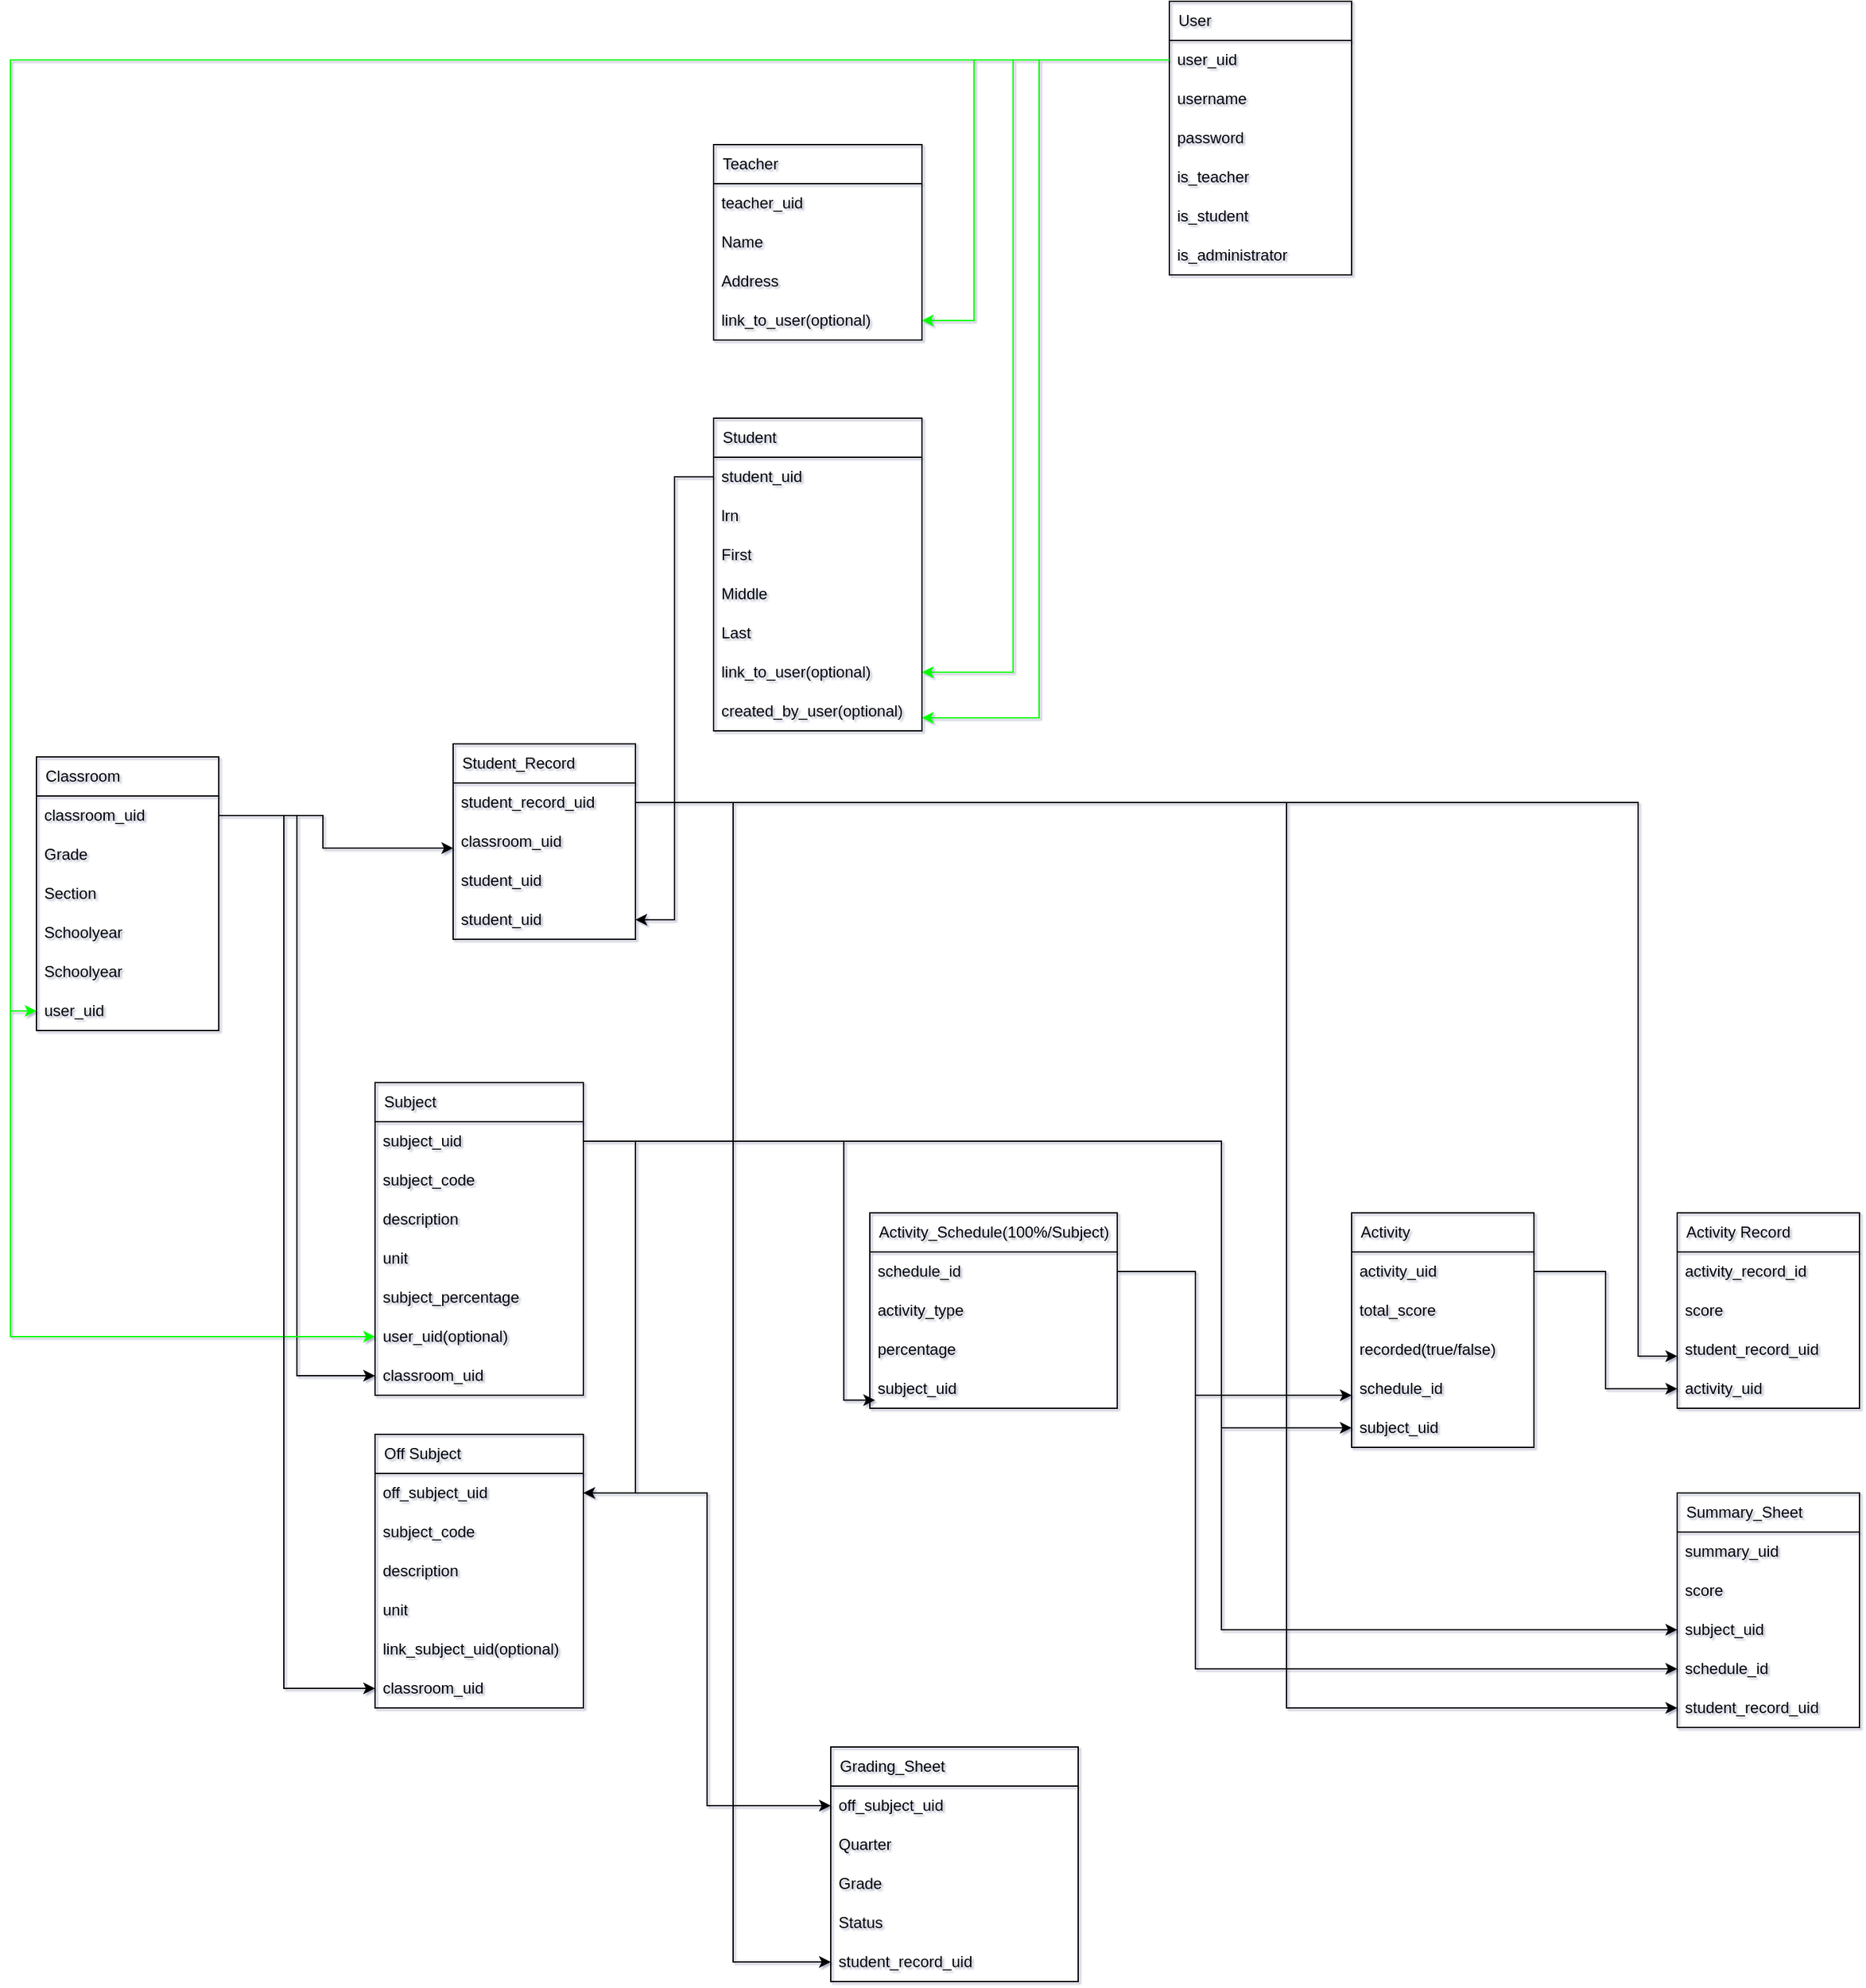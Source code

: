 <mxfile version="28.0.5">
  <diagram id="C5RBs43oDa-KdzZeNtuy" name="Page-1">
    <mxGraphModel dx="2031" dy="2274" grid="1" gridSize="10" guides="1" tooltips="1" connect="1" arrows="1" fold="1" page="1" pageScale="1" pageWidth="5500" pageHeight="1600" background="none" math="0" shadow="1">
      <root>
        <mxCell id="WIyWlLk6GJQsqaUBKTNV-0" />
        <mxCell id="WIyWlLk6GJQsqaUBKTNV-1" parent="WIyWlLk6GJQsqaUBKTNV-0" />
        <mxCell id="hC4e1bCdloapmbzBIRtd-49" value="Classroom" style="swimlane;fontStyle=0;childLayout=stackLayout;horizontal=1;startSize=30;horizontalStack=0;resizeParent=1;resizeParentMax=0;resizeLast=0;collapsible=1;marginBottom=0;whiteSpace=wrap;html=1;pointerEvents=1;strokeColor=inherit;align=left;verticalAlign=middle;spacingLeft=5;fontFamily=Helvetica;fontSize=12;fontColor=default;fillColor=none;" vertex="1" parent="WIyWlLk6GJQsqaUBKTNV-1">
          <mxGeometry x="1320" y="160" width="140" height="210" as="geometry">
            <mxRectangle x="1240" y="320" width="60" height="30" as="alternateBounds" />
          </mxGeometry>
        </mxCell>
        <mxCell id="hC4e1bCdloapmbzBIRtd-50" value="classroom_uid" style="text;strokeColor=none;fillColor=none;align=left;verticalAlign=middle;spacingLeft=4;spacingRight=4;overflow=hidden;points=[[0,0.5],[1,0.5]];portConstraint=eastwest;rotatable=0;whiteSpace=wrap;html=1;fontFamily=Helvetica;fontSize=12;fontColor=default;" vertex="1" parent="hC4e1bCdloapmbzBIRtd-49">
          <mxGeometry y="30" width="140" height="30" as="geometry" />
        </mxCell>
        <mxCell id="hC4e1bCdloapmbzBIRtd-51" value="Grade" style="text;strokeColor=none;fillColor=none;align=left;verticalAlign=middle;spacingLeft=4;spacingRight=4;overflow=hidden;points=[[0,0.5],[1,0.5]];portConstraint=eastwest;rotatable=0;whiteSpace=wrap;html=1;fontFamily=Helvetica;fontSize=12;fontColor=default;" vertex="1" parent="hC4e1bCdloapmbzBIRtd-49">
          <mxGeometry y="60" width="140" height="30" as="geometry" />
        </mxCell>
        <mxCell id="hC4e1bCdloapmbzBIRtd-53" value="Section" style="text;strokeColor=none;fillColor=none;align=left;verticalAlign=middle;spacingLeft=4;spacingRight=4;overflow=hidden;points=[[0,0.5],[1,0.5]];portConstraint=eastwest;rotatable=0;whiteSpace=wrap;html=1;fontFamily=Helvetica;fontSize=12;fontColor=default;" vertex="1" parent="hC4e1bCdloapmbzBIRtd-49">
          <mxGeometry y="90" width="140" height="30" as="geometry" />
        </mxCell>
        <mxCell id="hC4e1bCdloapmbzBIRtd-52" value="Schoolyear" style="text;strokeColor=none;fillColor=none;align=left;verticalAlign=middle;spacingLeft=4;spacingRight=4;overflow=hidden;points=[[0,0.5],[1,0.5]];portConstraint=eastwest;rotatable=0;whiteSpace=wrap;html=1;fontFamily=Helvetica;fontSize=12;fontColor=default;" vertex="1" parent="hC4e1bCdloapmbzBIRtd-49">
          <mxGeometry y="120" width="140" height="30" as="geometry" />
        </mxCell>
        <mxCell id="hC4e1bCdloapmbzBIRtd-54" value="Schoolyear" style="text;strokeColor=none;fillColor=none;align=left;verticalAlign=middle;spacingLeft=4;spacingRight=4;overflow=hidden;points=[[0,0.5],[1,0.5]];portConstraint=eastwest;rotatable=0;whiteSpace=wrap;html=1;fontFamily=Helvetica;fontSize=12;fontColor=default;" vertex="1" parent="hC4e1bCdloapmbzBIRtd-49">
          <mxGeometry y="150" width="140" height="30" as="geometry" />
        </mxCell>
        <mxCell id="hC4e1bCdloapmbzBIRtd-70" value="user_uid" style="text;strokeColor=none;fillColor=none;align=left;verticalAlign=middle;spacingLeft=4;spacingRight=4;overflow=hidden;points=[[0,0.5],[1,0.5]];portConstraint=eastwest;rotatable=0;whiteSpace=wrap;html=1;fontFamily=Helvetica;fontSize=12;fontColor=default;" vertex="1" parent="hC4e1bCdloapmbzBIRtd-49">
          <mxGeometry y="180" width="140" height="30" as="geometry" />
        </mxCell>
        <mxCell id="hC4e1bCdloapmbzBIRtd-55" value="Subject" style="swimlane;fontStyle=0;childLayout=stackLayout;horizontal=1;startSize=30;horizontalStack=0;resizeParent=1;resizeParentMax=0;resizeLast=0;collapsible=1;marginBottom=0;whiteSpace=wrap;html=1;pointerEvents=1;strokeColor=inherit;align=left;verticalAlign=middle;spacingLeft=5;fontFamily=Helvetica;fontSize=12;fontColor=default;fillColor=none;" vertex="1" parent="WIyWlLk6GJQsqaUBKTNV-1">
          <mxGeometry x="1580" y="410" width="160" height="240" as="geometry" />
        </mxCell>
        <mxCell id="hC4e1bCdloapmbzBIRtd-56" value="subject_uid" style="text;strokeColor=none;fillColor=none;align=left;verticalAlign=middle;spacingLeft=4;spacingRight=4;overflow=hidden;points=[[0,0.5],[1,0.5]];portConstraint=eastwest;rotatable=0;whiteSpace=wrap;html=1;fontFamily=Helvetica;fontSize=12;fontColor=default;" vertex="1" parent="hC4e1bCdloapmbzBIRtd-55">
          <mxGeometry y="30" width="160" height="30" as="geometry" />
        </mxCell>
        <mxCell id="hC4e1bCdloapmbzBIRtd-57" value="subject_code" style="text;strokeColor=none;fillColor=none;align=left;verticalAlign=middle;spacingLeft=4;spacingRight=4;overflow=hidden;points=[[0,0.5],[1,0.5]];portConstraint=eastwest;rotatable=0;whiteSpace=wrap;html=1;fontFamily=Helvetica;fontSize=12;fontColor=default;" vertex="1" parent="hC4e1bCdloapmbzBIRtd-55">
          <mxGeometry y="60" width="160" height="30" as="geometry" />
        </mxCell>
        <mxCell id="hC4e1bCdloapmbzBIRtd-58" value="description" style="text;strokeColor=none;fillColor=none;align=left;verticalAlign=middle;spacingLeft=4;spacingRight=4;overflow=hidden;points=[[0,0.5],[1,0.5]];portConstraint=eastwest;rotatable=0;whiteSpace=wrap;html=1;fontFamily=Helvetica;fontSize=12;fontColor=default;" vertex="1" parent="hC4e1bCdloapmbzBIRtd-55">
          <mxGeometry y="90" width="160" height="30" as="geometry" />
        </mxCell>
        <mxCell id="hC4e1bCdloapmbzBIRtd-59" value="unit" style="text;strokeColor=none;fillColor=none;align=left;verticalAlign=middle;spacingLeft=4;spacingRight=4;overflow=hidden;points=[[0,0.5],[1,0.5]];portConstraint=eastwest;rotatable=0;whiteSpace=wrap;html=1;fontFamily=Helvetica;fontSize=12;fontColor=default;" vertex="1" parent="hC4e1bCdloapmbzBIRtd-55">
          <mxGeometry y="120" width="160" height="30" as="geometry" />
        </mxCell>
        <mxCell id="hC4e1bCdloapmbzBIRtd-150" value="subject_percentage" style="text;strokeColor=none;fillColor=none;align=left;verticalAlign=middle;spacingLeft=4;spacingRight=4;overflow=hidden;points=[[0,0.5],[1,0.5]];portConstraint=eastwest;rotatable=0;whiteSpace=wrap;html=1;fontFamily=Helvetica;fontSize=12;fontColor=default;" vertex="1" parent="hC4e1bCdloapmbzBIRtd-55">
          <mxGeometry y="150" width="160" height="30" as="geometry" />
        </mxCell>
        <mxCell id="hC4e1bCdloapmbzBIRtd-134" value="user_uid(optional)" style="text;strokeColor=none;fillColor=none;align=left;verticalAlign=middle;spacingLeft=4;spacingRight=4;overflow=hidden;points=[[0,0.5],[1,0.5]];portConstraint=eastwest;rotatable=0;whiteSpace=wrap;html=1;fontFamily=Helvetica;fontSize=12;fontColor=default;" vertex="1" parent="hC4e1bCdloapmbzBIRtd-55">
          <mxGeometry y="180" width="160" height="30" as="geometry" />
        </mxCell>
        <mxCell id="hC4e1bCdloapmbzBIRtd-61" value="classroom_uid" style="text;strokeColor=none;fillColor=none;align=left;verticalAlign=middle;spacingLeft=4;spacingRight=4;overflow=hidden;points=[[0,0.5],[1,0.5]];portConstraint=eastwest;rotatable=0;whiteSpace=wrap;html=1;fontFamily=Helvetica;fontSize=12;fontColor=default;" vertex="1" parent="hC4e1bCdloapmbzBIRtd-55">
          <mxGeometry y="210" width="160" height="30" as="geometry" />
        </mxCell>
        <mxCell id="hC4e1bCdloapmbzBIRtd-62" style="edgeStyle=orthogonalEdgeStyle;rounded=0;orthogonalLoop=1;jettySize=auto;html=1;fontFamily=Helvetica;fontSize=12;fontColor=default;" edge="1" parent="WIyWlLk6GJQsqaUBKTNV-1" source="hC4e1bCdloapmbzBIRtd-50" target="hC4e1bCdloapmbzBIRtd-61">
          <mxGeometry relative="1" as="geometry" />
        </mxCell>
        <mxCell id="hC4e1bCdloapmbzBIRtd-63" value="User" style="swimlane;fontStyle=0;childLayout=stackLayout;horizontal=1;startSize=30;horizontalStack=0;resizeParent=1;resizeParentMax=0;resizeLast=0;collapsible=1;marginBottom=0;whiteSpace=wrap;html=1;pointerEvents=1;strokeColor=inherit;align=left;verticalAlign=middle;spacingLeft=5;fontFamily=Helvetica;fontSize=12;fontColor=default;fillColor=none;" vertex="1" parent="WIyWlLk6GJQsqaUBKTNV-1">
          <mxGeometry x="2190" y="-420" width="140" height="210" as="geometry" />
        </mxCell>
        <mxCell id="hC4e1bCdloapmbzBIRtd-64" value="user_uid" style="text;strokeColor=none;fillColor=none;align=left;verticalAlign=middle;spacingLeft=4;spacingRight=4;overflow=hidden;points=[[0,0.5],[1,0.5]];portConstraint=eastwest;rotatable=0;whiteSpace=wrap;html=1;fontFamily=Helvetica;fontSize=12;fontColor=default;" vertex="1" parent="hC4e1bCdloapmbzBIRtd-63">
          <mxGeometry y="30" width="140" height="30" as="geometry" />
        </mxCell>
        <mxCell id="hC4e1bCdloapmbzBIRtd-65" value="username" style="text;strokeColor=none;fillColor=none;align=left;verticalAlign=middle;spacingLeft=4;spacingRight=4;overflow=hidden;points=[[0,0.5],[1,0.5]];portConstraint=eastwest;rotatable=0;whiteSpace=wrap;html=1;fontFamily=Helvetica;fontSize=12;fontColor=default;" vertex="1" parent="hC4e1bCdloapmbzBIRtd-63">
          <mxGeometry y="60" width="140" height="30" as="geometry" />
        </mxCell>
        <mxCell id="hC4e1bCdloapmbzBIRtd-66" value="password" style="text;strokeColor=none;fillColor=none;align=left;verticalAlign=middle;spacingLeft=4;spacingRight=4;overflow=hidden;points=[[0,0.5],[1,0.5]];portConstraint=eastwest;rotatable=0;whiteSpace=wrap;html=1;fontFamily=Helvetica;fontSize=12;fontColor=default;" vertex="1" parent="hC4e1bCdloapmbzBIRtd-63">
          <mxGeometry y="90" width="140" height="30" as="geometry" />
        </mxCell>
        <mxCell id="hC4e1bCdloapmbzBIRtd-67" value="is_teacher" style="text;strokeColor=none;fillColor=none;align=left;verticalAlign=middle;spacingLeft=4;spacingRight=4;overflow=hidden;points=[[0,0.5],[1,0.5]];portConstraint=eastwest;rotatable=0;whiteSpace=wrap;html=1;fontFamily=Helvetica;fontSize=12;fontColor=default;" vertex="1" parent="hC4e1bCdloapmbzBIRtd-63">
          <mxGeometry y="120" width="140" height="30" as="geometry" />
        </mxCell>
        <mxCell id="hC4e1bCdloapmbzBIRtd-68" value="is_student" style="text;strokeColor=none;fillColor=none;align=left;verticalAlign=middle;spacingLeft=4;spacingRight=4;overflow=hidden;points=[[0,0.5],[1,0.5]];portConstraint=eastwest;rotatable=0;whiteSpace=wrap;html=1;fontFamily=Helvetica;fontSize=12;fontColor=default;" vertex="1" parent="hC4e1bCdloapmbzBIRtd-63">
          <mxGeometry y="150" width="140" height="30" as="geometry" />
        </mxCell>
        <mxCell id="hC4e1bCdloapmbzBIRtd-69" value="is_administrator" style="text;strokeColor=none;fillColor=none;align=left;verticalAlign=middle;spacingLeft=4;spacingRight=4;overflow=hidden;points=[[0,0.5],[1,0.5]];portConstraint=eastwest;rotatable=0;whiteSpace=wrap;html=1;fontFamily=Helvetica;fontSize=12;fontColor=default;" vertex="1" parent="hC4e1bCdloapmbzBIRtd-63">
          <mxGeometry y="180" width="140" height="30" as="geometry" />
        </mxCell>
        <mxCell id="hC4e1bCdloapmbzBIRtd-71" style="edgeStyle=orthogonalEdgeStyle;rounded=0;orthogonalLoop=1;jettySize=auto;html=1;entryX=0;entryY=0.5;entryDx=0;entryDy=0;fontFamily=Helvetica;fontSize=12;fontColor=default;strokeColor=#00FF00;" edge="1" parent="WIyWlLk6GJQsqaUBKTNV-1" source="hC4e1bCdloapmbzBIRtd-64" target="hC4e1bCdloapmbzBIRtd-70">
          <mxGeometry relative="1" as="geometry" />
        </mxCell>
        <mxCell id="hC4e1bCdloapmbzBIRtd-73" value="Student" style="swimlane;fontStyle=0;childLayout=stackLayout;horizontal=1;startSize=30;horizontalStack=0;resizeParent=1;resizeParentMax=0;resizeLast=0;collapsible=1;marginBottom=0;whiteSpace=wrap;html=1;pointerEvents=1;strokeColor=inherit;align=left;verticalAlign=middle;spacingLeft=5;fontFamily=Helvetica;fontSize=12;fontColor=default;fillColor=none;" vertex="1" parent="WIyWlLk6GJQsqaUBKTNV-1">
          <mxGeometry x="1840" y="-100" width="160" height="240" as="geometry" />
        </mxCell>
        <mxCell id="hC4e1bCdloapmbzBIRtd-74" value="student_uid" style="text;strokeColor=none;fillColor=none;align=left;verticalAlign=middle;spacingLeft=4;spacingRight=4;overflow=hidden;points=[[0,0.5],[1,0.5]];portConstraint=eastwest;rotatable=0;whiteSpace=wrap;html=1;fontFamily=Helvetica;fontSize=12;fontColor=default;" vertex="1" parent="hC4e1bCdloapmbzBIRtd-73">
          <mxGeometry y="30" width="160" height="30" as="geometry" />
        </mxCell>
        <mxCell id="hC4e1bCdloapmbzBIRtd-100" value="lrn" style="text;strokeColor=none;fillColor=none;align=left;verticalAlign=middle;spacingLeft=4;spacingRight=4;overflow=hidden;points=[[0,0.5],[1,0.5]];portConstraint=eastwest;rotatable=0;whiteSpace=wrap;html=1;fontFamily=Helvetica;fontSize=12;fontColor=default;" vertex="1" parent="hC4e1bCdloapmbzBIRtd-73">
          <mxGeometry y="60" width="160" height="30" as="geometry" />
        </mxCell>
        <mxCell id="hC4e1bCdloapmbzBIRtd-75" value="First" style="text;strokeColor=none;fillColor=none;align=left;verticalAlign=middle;spacingLeft=4;spacingRight=4;overflow=hidden;points=[[0,0.5],[1,0.5]];portConstraint=eastwest;rotatable=0;whiteSpace=wrap;html=1;fontFamily=Helvetica;fontSize=12;fontColor=default;" vertex="1" parent="hC4e1bCdloapmbzBIRtd-73">
          <mxGeometry y="90" width="160" height="30" as="geometry" />
        </mxCell>
        <mxCell id="hC4e1bCdloapmbzBIRtd-112" value="Middle" style="text;strokeColor=none;fillColor=none;align=left;verticalAlign=middle;spacingLeft=4;spacingRight=4;overflow=hidden;points=[[0,0.5],[1,0.5]];portConstraint=eastwest;rotatable=0;whiteSpace=wrap;html=1;fontFamily=Helvetica;fontSize=12;fontColor=default;" vertex="1" parent="hC4e1bCdloapmbzBIRtd-73">
          <mxGeometry y="120" width="160" height="30" as="geometry" />
        </mxCell>
        <mxCell id="hC4e1bCdloapmbzBIRtd-113" value="Last" style="text;strokeColor=none;fillColor=none;align=left;verticalAlign=middle;spacingLeft=4;spacingRight=4;overflow=hidden;points=[[0,0.5],[1,0.5]];portConstraint=eastwest;rotatable=0;whiteSpace=wrap;html=1;fontFamily=Helvetica;fontSize=12;fontColor=default;" vertex="1" parent="hC4e1bCdloapmbzBIRtd-73">
          <mxGeometry y="150" width="160" height="30" as="geometry" />
        </mxCell>
        <mxCell id="hC4e1bCdloapmbzBIRtd-78" value="link_to_user(optional)" style="text;strokeColor=none;fillColor=none;align=left;verticalAlign=middle;spacingLeft=4;spacingRight=4;overflow=hidden;points=[[0,0.5],[1,0.5]];portConstraint=eastwest;rotatable=0;whiteSpace=wrap;html=1;fontFamily=Helvetica;fontSize=12;fontColor=default;" vertex="1" parent="hC4e1bCdloapmbzBIRtd-73">
          <mxGeometry y="180" width="160" height="30" as="geometry" />
        </mxCell>
        <mxCell id="hC4e1bCdloapmbzBIRtd-102" value="created_by_user(optional)" style="text;strokeColor=none;fillColor=none;align=left;verticalAlign=middle;spacingLeft=4;spacingRight=4;overflow=hidden;points=[[0,0.5],[1,0.5]];portConstraint=eastwest;rotatable=0;whiteSpace=wrap;html=1;fontFamily=Helvetica;fontSize=12;fontColor=default;" vertex="1" parent="hC4e1bCdloapmbzBIRtd-73">
          <mxGeometry y="210" width="160" height="30" as="geometry" />
        </mxCell>
        <mxCell id="hC4e1bCdloapmbzBIRtd-103" style="edgeStyle=orthogonalEdgeStyle;rounded=0;orthogonalLoop=1;jettySize=auto;html=1;fontFamily=Helvetica;fontSize=12;fontColor=default;strokeColor=#00FF00;" edge="1" parent="WIyWlLk6GJQsqaUBKTNV-1" source="hC4e1bCdloapmbzBIRtd-64" target="hC4e1bCdloapmbzBIRtd-102">
          <mxGeometry relative="1" as="geometry">
            <Array as="points">
              <mxPoint x="2090" y="-375" />
              <mxPoint x="2090" y="130" />
            </Array>
          </mxGeometry>
        </mxCell>
        <mxCell id="hC4e1bCdloapmbzBIRtd-104" value="Student_Record" style="swimlane;fontStyle=0;childLayout=stackLayout;horizontal=1;startSize=30;horizontalStack=0;resizeParent=1;resizeParentMax=0;resizeLast=0;collapsible=1;marginBottom=0;whiteSpace=wrap;html=1;pointerEvents=1;strokeColor=inherit;align=left;verticalAlign=middle;spacingLeft=5;fontFamily=Helvetica;fontSize=12;fontColor=default;fillColor=none;" vertex="1" parent="WIyWlLk6GJQsqaUBKTNV-1">
          <mxGeometry x="1640" y="150" width="140" height="150" as="geometry" />
        </mxCell>
        <mxCell id="hC4e1bCdloapmbzBIRtd-115" value="student_record_uid" style="text;strokeColor=none;fillColor=none;align=left;verticalAlign=middle;spacingLeft=4;spacingRight=4;overflow=hidden;points=[[0,0.5],[1,0.5]];portConstraint=eastwest;rotatable=0;whiteSpace=wrap;html=1;fontFamily=Helvetica;fontSize=12;fontColor=default;" vertex="1" parent="hC4e1bCdloapmbzBIRtd-104">
          <mxGeometry y="30" width="140" height="30" as="geometry" />
        </mxCell>
        <mxCell id="hC4e1bCdloapmbzBIRtd-108" value="classroom_uid" style="text;strokeColor=none;fillColor=none;align=left;verticalAlign=middle;spacingLeft=4;spacingRight=4;overflow=hidden;points=[[0,0.5],[1,0.5]];portConstraint=eastwest;rotatable=0;whiteSpace=wrap;html=1;fontFamily=Helvetica;fontSize=12;fontColor=default;" vertex="1" parent="hC4e1bCdloapmbzBIRtd-104">
          <mxGeometry y="60" width="140" height="30" as="geometry" />
        </mxCell>
        <mxCell id="hC4e1bCdloapmbzBIRtd-201" value="student_uid" style="text;strokeColor=none;fillColor=none;align=left;verticalAlign=middle;spacingLeft=4;spacingRight=4;overflow=hidden;points=[[0,0.5],[1,0.5]];portConstraint=eastwest;rotatable=0;whiteSpace=wrap;html=1;fontFamily=Helvetica;fontSize=12;fontColor=default;" vertex="1" parent="hC4e1bCdloapmbzBIRtd-104">
          <mxGeometry y="90" width="140" height="30" as="geometry" />
        </mxCell>
        <mxCell id="hC4e1bCdloapmbzBIRtd-109" value="student_uid" style="text;strokeColor=none;fillColor=none;align=left;verticalAlign=middle;spacingLeft=4;spacingRight=4;overflow=hidden;points=[[0,0.5],[1,0.5]];portConstraint=eastwest;rotatable=0;whiteSpace=wrap;html=1;fontFamily=Helvetica;fontSize=12;fontColor=default;" vertex="1" parent="hC4e1bCdloapmbzBIRtd-104">
          <mxGeometry y="120" width="140" height="30" as="geometry" />
        </mxCell>
        <mxCell id="hC4e1bCdloapmbzBIRtd-110" style="edgeStyle=orthogonalEdgeStyle;rounded=0;orthogonalLoop=1;jettySize=auto;html=1;fontFamily=Helvetica;fontSize=12;fontColor=default;" edge="1" parent="WIyWlLk6GJQsqaUBKTNV-1" source="hC4e1bCdloapmbzBIRtd-50" target="hC4e1bCdloapmbzBIRtd-108">
          <mxGeometry relative="1" as="geometry">
            <Array as="points">
              <mxPoint x="1540" y="205" />
              <mxPoint x="1540" y="230" />
            </Array>
          </mxGeometry>
        </mxCell>
        <mxCell id="hC4e1bCdloapmbzBIRtd-111" style="edgeStyle=orthogonalEdgeStyle;rounded=0;orthogonalLoop=1;jettySize=auto;html=1;entryX=1;entryY=0.5;entryDx=0;entryDy=0;fontFamily=Helvetica;fontSize=12;fontColor=default;" edge="1" parent="WIyWlLk6GJQsqaUBKTNV-1" source="hC4e1bCdloapmbzBIRtd-74" target="hC4e1bCdloapmbzBIRtd-109">
          <mxGeometry relative="1" as="geometry" />
        </mxCell>
        <mxCell id="hC4e1bCdloapmbzBIRtd-114" style="edgeStyle=orthogonalEdgeStyle;rounded=0;orthogonalLoop=1;jettySize=auto;html=1;fontFamily=Helvetica;fontSize=12;fontColor=default;strokeColor=#00FF00;" edge="1" parent="WIyWlLk6GJQsqaUBKTNV-1" source="hC4e1bCdloapmbzBIRtd-64" target="hC4e1bCdloapmbzBIRtd-78">
          <mxGeometry relative="1" as="geometry">
            <Array as="points">
              <mxPoint x="2070" y="-375" />
              <mxPoint x="2070" y="95" />
            </Array>
          </mxGeometry>
        </mxCell>
        <mxCell id="hC4e1bCdloapmbzBIRtd-116" value="Activity" style="swimlane;fontStyle=0;childLayout=stackLayout;horizontal=1;startSize=30;horizontalStack=0;resizeParent=1;resizeParentMax=0;resizeLast=0;collapsible=1;marginBottom=0;whiteSpace=wrap;html=1;pointerEvents=1;strokeColor=inherit;align=left;verticalAlign=middle;spacingLeft=5;fontFamily=Helvetica;fontSize=12;fontColor=default;fillColor=none;" vertex="1" parent="WIyWlLk6GJQsqaUBKTNV-1">
          <mxGeometry x="2330" y="510" width="140" height="180" as="geometry" />
        </mxCell>
        <mxCell id="hC4e1bCdloapmbzBIRtd-121" value="activity_uid" style="text;strokeColor=none;fillColor=none;align=left;verticalAlign=middle;spacingLeft=4;spacingRight=4;overflow=hidden;points=[[0,0.5],[1,0.5]];portConstraint=eastwest;rotatable=0;whiteSpace=wrap;html=1;fontFamily=Helvetica;fontSize=12;fontColor=default;" vertex="1" parent="hC4e1bCdloapmbzBIRtd-116">
          <mxGeometry y="30" width="140" height="30" as="geometry" />
        </mxCell>
        <mxCell id="hC4e1bCdloapmbzBIRtd-117" value="total_score" style="text;strokeColor=none;fillColor=none;align=left;verticalAlign=middle;spacingLeft=4;spacingRight=4;overflow=hidden;points=[[0,0.5],[1,0.5]];portConstraint=eastwest;rotatable=0;whiteSpace=wrap;html=1;fontFamily=Helvetica;fontSize=12;fontColor=default;" vertex="1" parent="hC4e1bCdloapmbzBIRtd-116">
          <mxGeometry y="60" width="140" height="30" as="geometry" />
        </mxCell>
        <mxCell id="hC4e1bCdloapmbzBIRtd-122" value="recorded(true/false)" style="text;strokeColor=none;fillColor=none;align=left;verticalAlign=middle;spacingLeft=4;spacingRight=4;overflow=hidden;points=[[0,0.5],[1,0.5]];portConstraint=eastwest;rotatable=0;whiteSpace=wrap;html=1;fontFamily=Helvetica;fontSize=12;fontColor=default;" vertex="1" parent="hC4e1bCdloapmbzBIRtd-116">
          <mxGeometry y="90" width="140" height="30" as="geometry" />
        </mxCell>
        <mxCell id="hC4e1bCdloapmbzBIRtd-118" value="schedule_id" style="text;strokeColor=none;fillColor=none;align=left;verticalAlign=middle;spacingLeft=4;spacingRight=4;overflow=hidden;points=[[0,0.5],[1,0.5]];portConstraint=eastwest;rotatable=0;whiteSpace=wrap;html=1;fontFamily=Helvetica;fontSize=12;fontColor=default;" vertex="1" parent="hC4e1bCdloapmbzBIRtd-116">
          <mxGeometry y="120" width="140" height="30" as="geometry" />
        </mxCell>
        <mxCell id="hC4e1bCdloapmbzBIRtd-120" value="subject_uid" style="text;strokeColor=none;fillColor=none;align=left;verticalAlign=middle;spacingLeft=4;spacingRight=4;overflow=hidden;points=[[0,0.5],[1,0.5]];portConstraint=eastwest;rotatable=0;whiteSpace=wrap;html=1;fontFamily=Helvetica;fontSize=12;fontColor=default;" vertex="1" parent="hC4e1bCdloapmbzBIRtd-116">
          <mxGeometry y="150" width="140" height="30" as="geometry" />
        </mxCell>
        <mxCell id="hC4e1bCdloapmbzBIRtd-135" style="edgeStyle=orthogonalEdgeStyle;rounded=0;orthogonalLoop=1;jettySize=auto;html=1;fontFamily=Helvetica;fontSize=12;fontColor=default;fillColor=#FF8000;strokeColor=#00FF00;entryX=0;entryY=0.5;entryDx=0;entryDy=0;" edge="1" parent="WIyWlLk6GJQsqaUBKTNV-1" source="hC4e1bCdloapmbzBIRtd-64" target="hC4e1bCdloapmbzBIRtd-134">
          <mxGeometry relative="1" as="geometry">
            <Array as="points">
              <mxPoint x="1300" y="-375" />
              <mxPoint x="1300" y="605" />
            </Array>
          </mxGeometry>
        </mxCell>
        <mxCell id="hC4e1bCdloapmbzBIRtd-136" value="Off Subject" style="swimlane;fontStyle=0;childLayout=stackLayout;horizontal=1;startSize=30;horizontalStack=0;resizeParent=1;resizeParentMax=0;resizeLast=0;collapsible=1;marginBottom=0;whiteSpace=wrap;html=1;pointerEvents=1;strokeColor=inherit;align=left;verticalAlign=middle;spacingLeft=5;fontFamily=Helvetica;fontSize=12;fontColor=default;fillColor=none;" vertex="1" parent="WIyWlLk6GJQsqaUBKTNV-1">
          <mxGeometry x="1580" y="680" width="160" height="210" as="geometry" />
        </mxCell>
        <mxCell id="hC4e1bCdloapmbzBIRtd-137" value="off_subject_uid" style="text;strokeColor=none;fillColor=none;align=left;verticalAlign=middle;spacingLeft=4;spacingRight=4;overflow=hidden;points=[[0,0.5],[1,0.5]];portConstraint=eastwest;rotatable=0;whiteSpace=wrap;html=1;fontFamily=Helvetica;fontSize=12;fontColor=default;" vertex="1" parent="hC4e1bCdloapmbzBIRtd-136">
          <mxGeometry y="30" width="160" height="30" as="geometry" />
        </mxCell>
        <mxCell id="hC4e1bCdloapmbzBIRtd-138" value="subject_code" style="text;strokeColor=none;fillColor=none;align=left;verticalAlign=middle;spacingLeft=4;spacingRight=4;overflow=hidden;points=[[0,0.5],[1,0.5]];portConstraint=eastwest;rotatable=0;whiteSpace=wrap;html=1;fontFamily=Helvetica;fontSize=12;fontColor=default;" vertex="1" parent="hC4e1bCdloapmbzBIRtd-136">
          <mxGeometry y="60" width="160" height="30" as="geometry" />
        </mxCell>
        <mxCell id="hC4e1bCdloapmbzBIRtd-139" value="description" style="text;strokeColor=none;fillColor=none;align=left;verticalAlign=middle;spacingLeft=4;spacingRight=4;overflow=hidden;points=[[0,0.5],[1,0.5]];portConstraint=eastwest;rotatable=0;whiteSpace=wrap;html=1;fontFamily=Helvetica;fontSize=12;fontColor=default;" vertex="1" parent="hC4e1bCdloapmbzBIRtd-136">
          <mxGeometry y="90" width="160" height="30" as="geometry" />
        </mxCell>
        <mxCell id="hC4e1bCdloapmbzBIRtd-140" value="unit" style="text;strokeColor=none;fillColor=none;align=left;verticalAlign=middle;spacingLeft=4;spacingRight=4;overflow=hidden;points=[[0,0.5],[1,0.5]];portConstraint=eastwest;rotatable=0;whiteSpace=wrap;html=1;fontFamily=Helvetica;fontSize=12;fontColor=default;" vertex="1" parent="hC4e1bCdloapmbzBIRtd-136">
          <mxGeometry y="120" width="160" height="30" as="geometry" />
        </mxCell>
        <mxCell id="hC4e1bCdloapmbzBIRtd-141" value="link_subject_uid(optional)" style="text;strokeColor=none;fillColor=none;align=left;verticalAlign=middle;spacingLeft=4;spacingRight=4;overflow=hidden;points=[[0,0.5],[1,0.5]];portConstraint=eastwest;rotatable=0;whiteSpace=wrap;html=1;fontFamily=Helvetica;fontSize=12;fontColor=default;" vertex="1" parent="hC4e1bCdloapmbzBIRtd-136">
          <mxGeometry y="150" width="160" height="30" as="geometry" />
        </mxCell>
        <mxCell id="hC4e1bCdloapmbzBIRtd-142" value="classroom_uid" style="text;strokeColor=none;fillColor=none;align=left;verticalAlign=middle;spacingLeft=4;spacingRight=4;overflow=hidden;points=[[0,0.5],[1,0.5]];portConstraint=eastwest;rotatable=0;whiteSpace=wrap;html=1;fontFamily=Helvetica;fontSize=12;fontColor=default;" vertex="1" parent="hC4e1bCdloapmbzBIRtd-136">
          <mxGeometry y="180" width="160" height="30" as="geometry" />
        </mxCell>
        <mxCell id="hC4e1bCdloapmbzBIRtd-144" style="edgeStyle=orthogonalEdgeStyle;rounded=0;orthogonalLoop=1;jettySize=auto;html=1;fontFamily=Helvetica;fontSize=12;fontColor=default;" edge="1" parent="WIyWlLk6GJQsqaUBKTNV-1" source="hC4e1bCdloapmbzBIRtd-50" target="hC4e1bCdloapmbzBIRtd-142">
          <mxGeometry relative="1" as="geometry">
            <Array as="points">
              <mxPoint x="1510" y="205" />
              <mxPoint x="1510" y="875" />
            </Array>
          </mxGeometry>
        </mxCell>
        <mxCell id="hC4e1bCdloapmbzBIRtd-146" value="Grading_Sheet" style="swimlane;fontStyle=0;childLayout=stackLayout;horizontal=1;startSize=30;horizontalStack=0;resizeParent=1;resizeParentMax=0;resizeLast=0;collapsible=1;marginBottom=0;whiteSpace=wrap;html=1;pointerEvents=1;strokeColor=inherit;align=left;verticalAlign=middle;spacingLeft=5;fontFamily=Helvetica;fontSize=12;fontColor=default;fillColor=none;" vertex="1" parent="WIyWlLk6GJQsqaUBKTNV-1">
          <mxGeometry x="1930" y="920" width="190" height="180" as="geometry" />
        </mxCell>
        <mxCell id="hC4e1bCdloapmbzBIRtd-158" value="off_subject_uid" style="text;strokeColor=none;fillColor=none;align=left;verticalAlign=middle;spacingLeft=4;spacingRight=4;overflow=hidden;points=[[0,0.5],[1,0.5]];portConstraint=eastwest;rotatable=0;whiteSpace=wrap;html=1;fontFamily=Helvetica;fontSize=12;fontColor=default;" vertex="1" parent="hC4e1bCdloapmbzBIRtd-146">
          <mxGeometry y="30" width="190" height="30" as="geometry" />
        </mxCell>
        <mxCell id="hC4e1bCdloapmbzBIRtd-147" value="Quarter" style="text;strokeColor=none;fillColor=none;align=left;verticalAlign=middle;spacingLeft=4;spacingRight=4;overflow=hidden;points=[[0,0.5],[1,0.5]];portConstraint=eastwest;rotatable=0;whiteSpace=wrap;html=1;fontFamily=Helvetica;fontSize=12;fontColor=default;" vertex="1" parent="hC4e1bCdloapmbzBIRtd-146">
          <mxGeometry y="60" width="190" height="30" as="geometry" />
        </mxCell>
        <mxCell id="hC4e1bCdloapmbzBIRtd-148" value="Grade" style="text;strokeColor=none;fillColor=none;align=left;verticalAlign=middle;spacingLeft=4;spacingRight=4;overflow=hidden;points=[[0,0.5],[1,0.5]];portConstraint=eastwest;rotatable=0;whiteSpace=wrap;html=1;fontFamily=Helvetica;fontSize=12;fontColor=default;" vertex="1" parent="hC4e1bCdloapmbzBIRtd-146">
          <mxGeometry y="90" width="190" height="30" as="geometry" />
        </mxCell>
        <mxCell id="hC4e1bCdloapmbzBIRtd-149" value="Status" style="text;strokeColor=none;fillColor=none;align=left;verticalAlign=middle;spacingLeft=4;spacingRight=4;overflow=hidden;points=[[0,0.5],[1,0.5]];portConstraint=eastwest;rotatable=0;whiteSpace=wrap;html=1;fontFamily=Helvetica;fontSize=12;fontColor=default;" vertex="1" parent="hC4e1bCdloapmbzBIRtd-146">
          <mxGeometry y="120" width="190" height="30" as="geometry" />
        </mxCell>
        <mxCell id="hC4e1bCdloapmbzBIRtd-160" value="student_record_uid" style="text;strokeColor=none;fillColor=none;align=left;verticalAlign=middle;spacingLeft=4;spacingRight=4;overflow=hidden;points=[[0,0.5],[1,0.5]];portConstraint=eastwest;rotatable=0;whiteSpace=wrap;html=1;fontFamily=Helvetica;fontSize=12;fontColor=default;" vertex="1" parent="hC4e1bCdloapmbzBIRtd-146">
          <mxGeometry y="150" width="190" height="30" as="geometry" />
        </mxCell>
        <mxCell id="hC4e1bCdloapmbzBIRtd-151" value="Activity_Schedule(100%/Subject)" style="swimlane;fontStyle=0;childLayout=stackLayout;horizontal=1;startSize=30;horizontalStack=0;resizeParent=1;resizeParentMax=0;resizeLast=0;collapsible=1;marginBottom=0;whiteSpace=wrap;html=1;pointerEvents=1;strokeColor=inherit;align=left;verticalAlign=middle;spacingLeft=5;fontFamily=Helvetica;fontSize=12;fontColor=default;fillColor=none;" vertex="1" parent="WIyWlLk6GJQsqaUBKTNV-1">
          <mxGeometry x="1960" y="510" width="190" height="150" as="geometry" />
        </mxCell>
        <mxCell id="hC4e1bCdloapmbzBIRtd-163" value="schedule_id" style="text;strokeColor=none;fillColor=none;align=left;verticalAlign=middle;spacingLeft=4;spacingRight=4;overflow=hidden;points=[[0,0.5],[1,0.5]];portConstraint=eastwest;rotatable=0;whiteSpace=wrap;html=1;fontFamily=Helvetica;fontSize=12;fontColor=default;" vertex="1" parent="hC4e1bCdloapmbzBIRtd-151">
          <mxGeometry y="30" width="190" height="30" as="geometry" />
        </mxCell>
        <mxCell id="hC4e1bCdloapmbzBIRtd-152" value="activity_type" style="text;strokeColor=none;fillColor=none;align=left;verticalAlign=middle;spacingLeft=4;spacingRight=4;overflow=hidden;points=[[0,0.5],[1,0.5]];portConstraint=eastwest;rotatable=0;whiteSpace=wrap;html=1;fontFamily=Helvetica;fontSize=12;fontColor=default;" vertex="1" parent="hC4e1bCdloapmbzBIRtd-151">
          <mxGeometry y="60" width="190" height="30" as="geometry" />
        </mxCell>
        <mxCell id="hC4e1bCdloapmbzBIRtd-153" value="percentage" style="text;strokeColor=none;fillColor=none;align=left;verticalAlign=middle;spacingLeft=4;spacingRight=4;overflow=hidden;points=[[0,0.5],[1,0.5]];portConstraint=eastwest;rotatable=0;whiteSpace=wrap;html=1;fontFamily=Helvetica;fontSize=12;fontColor=default;" vertex="1" parent="hC4e1bCdloapmbzBIRtd-151">
          <mxGeometry y="90" width="190" height="30" as="geometry" />
        </mxCell>
        <mxCell id="hC4e1bCdloapmbzBIRtd-155" value="subject_uid" style="text;strokeColor=none;fillColor=none;align=left;verticalAlign=middle;spacingLeft=4;spacingRight=4;overflow=hidden;points=[[0,0.5],[1,0.5]];portConstraint=eastwest;rotatable=0;whiteSpace=wrap;html=1;fontFamily=Helvetica;fontSize=12;fontColor=default;" vertex="1" parent="hC4e1bCdloapmbzBIRtd-151">
          <mxGeometry y="120" width="190" height="30" as="geometry" />
        </mxCell>
        <mxCell id="hC4e1bCdloapmbzBIRtd-156" style="edgeStyle=orthogonalEdgeStyle;rounded=0;orthogonalLoop=1;jettySize=auto;html=1;entryX=0.021;entryY=0.793;entryDx=0;entryDy=0;entryPerimeter=0;fontFamily=Helvetica;fontSize=12;fontColor=default;" edge="1" parent="WIyWlLk6GJQsqaUBKTNV-1" source="hC4e1bCdloapmbzBIRtd-56" target="hC4e1bCdloapmbzBIRtd-155">
          <mxGeometry relative="1" as="geometry">
            <Array as="points">
              <mxPoint x="1940" y="455" />
              <mxPoint x="1940" y="654" />
            </Array>
          </mxGeometry>
        </mxCell>
        <mxCell id="hC4e1bCdloapmbzBIRtd-157" style="edgeStyle=orthogonalEdgeStyle;rounded=0;orthogonalLoop=1;jettySize=auto;html=1;fontFamily=Helvetica;fontSize=12;fontColor=default;" edge="1" parent="WIyWlLk6GJQsqaUBKTNV-1" source="hC4e1bCdloapmbzBIRtd-56" target="hC4e1bCdloapmbzBIRtd-120">
          <mxGeometry relative="1" as="geometry">
            <Array as="points">
              <mxPoint x="2230" y="455" />
              <mxPoint x="2230" y="675" />
            </Array>
          </mxGeometry>
        </mxCell>
        <mxCell id="hC4e1bCdloapmbzBIRtd-159" style="edgeStyle=orthogonalEdgeStyle;rounded=0;orthogonalLoop=1;jettySize=auto;html=1;fontFamily=Helvetica;fontSize=12;fontColor=default;" edge="1" parent="WIyWlLk6GJQsqaUBKTNV-1" source="hC4e1bCdloapmbzBIRtd-137" target="hC4e1bCdloapmbzBIRtd-158">
          <mxGeometry relative="1" as="geometry" />
        </mxCell>
        <mxCell id="hC4e1bCdloapmbzBIRtd-161" style="edgeStyle=orthogonalEdgeStyle;rounded=0;orthogonalLoop=1;jettySize=auto;html=1;fontFamily=Helvetica;fontSize=12;fontColor=default;" edge="1" parent="WIyWlLk6GJQsqaUBKTNV-1" source="hC4e1bCdloapmbzBIRtd-115" target="hC4e1bCdloapmbzBIRtd-160">
          <mxGeometry relative="1" as="geometry" />
        </mxCell>
        <mxCell id="hC4e1bCdloapmbzBIRtd-164" value="Summary_Sheet" style="swimlane;fontStyle=0;childLayout=stackLayout;horizontal=1;startSize=30;horizontalStack=0;resizeParent=1;resizeParentMax=0;resizeLast=0;collapsible=1;marginBottom=0;whiteSpace=wrap;html=1;pointerEvents=1;strokeColor=inherit;align=left;verticalAlign=middle;spacingLeft=5;fontFamily=Helvetica;fontSize=12;fontColor=default;fillColor=none;" vertex="1" parent="WIyWlLk6GJQsqaUBKTNV-1">
          <mxGeometry x="2580" y="725" width="140" height="180" as="geometry" />
        </mxCell>
        <mxCell id="hC4e1bCdloapmbzBIRtd-168" value="summary_uid" style="text;strokeColor=none;fillColor=none;align=left;verticalAlign=middle;spacingLeft=4;spacingRight=4;overflow=hidden;points=[[0,0.5],[1,0.5]];portConstraint=eastwest;rotatable=0;whiteSpace=wrap;html=1;fontFamily=Helvetica;fontSize=12;fontColor=default;" vertex="1" parent="hC4e1bCdloapmbzBIRtd-164">
          <mxGeometry y="30" width="140" height="30" as="geometry" />
        </mxCell>
        <mxCell id="hC4e1bCdloapmbzBIRtd-165" value="score" style="text;strokeColor=none;fillColor=none;align=left;verticalAlign=middle;spacingLeft=4;spacingRight=4;overflow=hidden;points=[[0,0.5],[1,0.5]];portConstraint=eastwest;rotatable=0;whiteSpace=wrap;html=1;fontFamily=Helvetica;fontSize=12;fontColor=default;" vertex="1" parent="hC4e1bCdloapmbzBIRtd-164">
          <mxGeometry y="60" width="140" height="30" as="geometry" />
        </mxCell>
        <mxCell id="hC4e1bCdloapmbzBIRtd-185" value="subject_uid" style="text;strokeColor=none;fillColor=none;align=left;verticalAlign=middle;spacingLeft=4;spacingRight=4;overflow=hidden;points=[[0,0.5],[1,0.5]];portConstraint=eastwest;rotatable=0;whiteSpace=wrap;html=1;fontFamily=Helvetica;fontSize=12;fontColor=default;" vertex="1" parent="hC4e1bCdloapmbzBIRtd-164">
          <mxGeometry y="90" width="140" height="30" as="geometry" />
        </mxCell>
        <mxCell id="hC4e1bCdloapmbzBIRtd-172" value="schedule_id" style="text;strokeColor=none;fillColor=none;align=left;verticalAlign=middle;spacingLeft=4;spacingRight=4;overflow=hidden;points=[[0,0.5],[1,0.5]];portConstraint=eastwest;rotatable=0;whiteSpace=wrap;html=1;fontFamily=Helvetica;fontSize=12;fontColor=default;" vertex="1" parent="hC4e1bCdloapmbzBIRtd-164">
          <mxGeometry y="120" width="140" height="30" as="geometry" />
        </mxCell>
        <mxCell id="hC4e1bCdloapmbzBIRtd-186" value="student_record_uid" style="text;strokeColor=none;fillColor=none;align=left;verticalAlign=middle;spacingLeft=4;spacingRight=4;overflow=hidden;points=[[0,0.5],[1,0.5]];portConstraint=eastwest;rotatable=0;whiteSpace=wrap;html=1;fontFamily=Helvetica;fontSize=12;fontColor=default;" vertex="1" parent="hC4e1bCdloapmbzBIRtd-164">
          <mxGeometry y="150" width="140" height="30" as="geometry" />
        </mxCell>
        <mxCell id="hC4e1bCdloapmbzBIRtd-173" style="edgeStyle=orthogonalEdgeStyle;rounded=0;orthogonalLoop=1;jettySize=auto;html=1;fontFamily=Helvetica;fontSize=12;fontColor=default;" edge="1" parent="WIyWlLk6GJQsqaUBKTNV-1" source="hC4e1bCdloapmbzBIRtd-163" target="hC4e1bCdloapmbzBIRtd-172">
          <mxGeometry relative="1" as="geometry">
            <Array as="points">
              <mxPoint x="2210" y="555" />
              <mxPoint x="2210" y="860" />
            </Array>
          </mxGeometry>
        </mxCell>
        <mxCell id="hC4e1bCdloapmbzBIRtd-175" value="Activity Record" style="swimlane;fontStyle=0;childLayout=stackLayout;horizontal=1;startSize=30;horizontalStack=0;resizeParent=1;resizeParentMax=0;resizeLast=0;collapsible=1;marginBottom=0;whiteSpace=wrap;html=1;pointerEvents=1;strokeColor=inherit;align=left;verticalAlign=middle;spacingLeft=5;fontFamily=Helvetica;fontSize=12;fontColor=default;fillColor=none;" vertex="1" parent="WIyWlLk6GJQsqaUBKTNV-1">
          <mxGeometry x="2580" y="510" width="140" height="150" as="geometry" />
        </mxCell>
        <mxCell id="hC4e1bCdloapmbzBIRtd-181" value="activity_record_id" style="text;strokeColor=none;fillColor=none;align=left;verticalAlign=middle;spacingLeft=4;spacingRight=4;overflow=hidden;points=[[0,0.5],[1,0.5]];portConstraint=eastwest;rotatable=0;whiteSpace=wrap;html=1;fontFamily=Helvetica;fontSize=12;fontColor=default;" vertex="1" parent="hC4e1bCdloapmbzBIRtd-175">
          <mxGeometry y="30" width="140" height="30" as="geometry" />
        </mxCell>
        <mxCell id="hC4e1bCdloapmbzBIRtd-177" value="score" style="text;strokeColor=none;fillColor=none;align=left;verticalAlign=middle;spacingLeft=4;spacingRight=4;overflow=hidden;points=[[0,0.5],[1,0.5]];portConstraint=eastwest;rotatable=0;whiteSpace=wrap;html=1;fontFamily=Helvetica;fontSize=12;fontColor=default;" vertex="1" parent="hC4e1bCdloapmbzBIRtd-175">
          <mxGeometry y="60" width="140" height="30" as="geometry" />
        </mxCell>
        <mxCell id="hC4e1bCdloapmbzBIRtd-180" value="student_record_uid" style="text;strokeColor=none;fillColor=none;align=left;verticalAlign=middle;spacingLeft=4;spacingRight=4;overflow=hidden;points=[[0,0.5],[1,0.5]];portConstraint=eastwest;rotatable=0;whiteSpace=wrap;html=1;fontFamily=Helvetica;fontSize=12;fontColor=default;" vertex="1" parent="hC4e1bCdloapmbzBIRtd-175">
          <mxGeometry y="90" width="140" height="30" as="geometry" />
        </mxCell>
        <mxCell id="hC4e1bCdloapmbzBIRtd-179" value="activity_uid" style="text;strokeColor=none;fillColor=none;align=left;verticalAlign=middle;spacingLeft=4;spacingRight=4;overflow=hidden;points=[[0,0.5],[1,0.5]];portConstraint=eastwest;rotatable=0;whiteSpace=wrap;html=1;fontFamily=Helvetica;fontSize=12;fontColor=default;" vertex="1" parent="hC4e1bCdloapmbzBIRtd-175">
          <mxGeometry y="120" width="140" height="30" as="geometry" />
        </mxCell>
        <mxCell id="hC4e1bCdloapmbzBIRtd-182" style="edgeStyle=orthogonalEdgeStyle;rounded=0;orthogonalLoop=1;jettySize=auto;html=1;fontFamily=Helvetica;fontSize=12;fontColor=default;" edge="1" parent="WIyWlLk6GJQsqaUBKTNV-1" source="hC4e1bCdloapmbzBIRtd-121" target="hC4e1bCdloapmbzBIRtd-179">
          <mxGeometry relative="1" as="geometry" />
        </mxCell>
        <mxCell id="hC4e1bCdloapmbzBIRtd-183" style="edgeStyle=orthogonalEdgeStyle;rounded=0;orthogonalLoop=1;jettySize=auto;html=1;fontFamily=Helvetica;fontSize=12;fontColor=default;" edge="1" parent="WIyWlLk6GJQsqaUBKTNV-1" source="hC4e1bCdloapmbzBIRtd-115" target="hC4e1bCdloapmbzBIRtd-180">
          <mxGeometry relative="1" as="geometry">
            <Array as="points">
              <mxPoint x="2550" y="195" />
              <mxPoint x="2550" y="620" />
            </Array>
          </mxGeometry>
        </mxCell>
        <mxCell id="hC4e1bCdloapmbzBIRtd-187" style="edgeStyle=orthogonalEdgeStyle;rounded=0;orthogonalLoop=1;jettySize=auto;html=1;fontFamily=Helvetica;fontSize=12;fontColor=default;" edge="1" parent="WIyWlLk6GJQsqaUBKTNV-1" source="hC4e1bCdloapmbzBIRtd-56" target="hC4e1bCdloapmbzBIRtd-185">
          <mxGeometry relative="1" as="geometry">
            <Array as="points">
              <mxPoint x="2230" y="455" />
              <mxPoint x="2230" y="830" />
            </Array>
          </mxGeometry>
        </mxCell>
        <mxCell id="hC4e1bCdloapmbzBIRtd-188" style="edgeStyle=orthogonalEdgeStyle;rounded=0;orthogonalLoop=1;jettySize=auto;html=1;fontFamily=Helvetica;fontSize=12;fontColor=default;" edge="1" parent="WIyWlLk6GJQsqaUBKTNV-1" source="hC4e1bCdloapmbzBIRtd-115" target="hC4e1bCdloapmbzBIRtd-186">
          <mxGeometry relative="1" as="geometry">
            <Array as="points">
              <mxPoint x="2280" y="195" />
              <mxPoint x="2280" y="890" />
            </Array>
          </mxGeometry>
        </mxCell>
        <mxCell id="hC4e1bCdloapmbzBIRtd-189" style="edgeStyle=orthogonalEdgeStyle;rounded=0;orthogonalLoop=1;jettySize=auto;html=1;fontFamily=Helvetica;fontSize=12;fontColor=default;" edge="1" parent="WIyWlLk6GJQsqaUBKTNV-1" source="hC4e1bCdloapmbzBIRtd-163" target="hC4e1bCdloapmbzBIRtd-118">
          <mxGeometry relative="1" as="geometry">
            <Array as="points">
              <mxPoint x="2210" y="555" />
              <mxPoint x="2210" y="650" />
            </Array>
          </mxGeometry>
        </mxCell>
        <mxCell id="hC4e1bCdloapmbzBIRtd-190" value="Teacher" style="swimlane;fontStyle=0;childLayout=stackLayout;horizontal=1;startSize=30;horizontalStack=0;resizeParent=1;resizeParentMax=0;resizeLast=0;collapsible=1;marginBottom=0;whiteSpace=wrap;html=1;pointerEvents=1;strokeColor=inherit;align=left;verticalAlign=middle;spacingLeft=5;fontFamily=Helvetica;fontSize=12;fontColor=default;fillColor=none;" vertex="1" parent="WIyWlLk6GJQsqaUBKTNV-1">
          <mxGeometry x="1840" y="-310" width="160" height="150" as="geometry" />
        </mxCell>
        <mxCell id="hC4e1bCdloapmbzBIRtd-191" value="teacher_uid" style="text;strokeColor=none;fillColor=none;align=left;verticalAlign=middle;spacingLeft=4;spacingRight=4;overflow=hidden;points=[[0,0.5],[1,0.5]];portConstraint=eastwest;rotatable=0;whiteSpace=wrap;html=1;fontFamily=Helvetica;fontSize=12;fontColor=default;" vertex="1" parent="hC4e1bCdloapmbzBIRtd-190">
          <mxGeometry y="30" width="160" height="30" as="geometry" />
        </mxCell>
        <mxCell id="hC4e1bCdloapmbzBIRtd-192" value="Name" style="text;strokeColor=none;fillColor=none;align=left;verticalAlign=middle;spacingLeft=4;spacingRight=4;overflow=hidden;points=[[0,0.5],[1,0.5]];portConstraint=eastwest;rotatable=0;whiteSpace=wrap;html=1;fontFamily=Helvetica;fontSize=12;fontColor=default;" vertex="1" parent="hC4e1bCdloapmbzBIRtd-190">
          <mxGeometry y="60" width="160" height="30" as="geometry" />
        </mxCell>
        <mxCell id="hC4e1bCdloapmbzBIRtd-193" value="Address" style="text;strokeColor=none;fillColor=none;align=left;verticalAlign=middle;spacingLeft=4;spacingRight=4;overflow=hidden;points=[[0,0.5],[1,0.5]];portConstraint=eastwest;rotatable=0;whiteSpace=wrap;html=1;fontFamily=Helvetica;fontSize=12;fontColor=default;" vertex="1" parent="hC4e1bCdloapmbzBIRtd-190">
          <mxGeometry y="90" width="160" height="30" as="geometry" />
        </mxCell>
        <mxCell id="hC4e1bCdloapmbzBIRtd-196" value="link_to_user(optional)" style="text;strokeColor=none;fillColor=none;align=left;verticalAlign=middle;spacingLeft=4;spacingRight=4;overflow=hidden;points=[[0,0.5],[1,0.5]];portConstraint=eastwest;rotatable=0;whiteSpace=wrap;html=1;fontFamily=Helvetica;fontSize=12;fontColor=default;" vertex="1" parent="hC4e1bCdloapmbzBIRtd-190">
          <mxGeometry y="120" width="160" height="30" as="geometry" />
        </mxCell>
        <mxCell id="hC4e1bCdloapmbzBIRtd-200" style="edgeStyle=orthogonalEdgeStyle;rounded=0;orthogonalLoop=1;jettySize=auto;html=1;fontFamily=Helvetica;fontSize=12;fontColor=default;strokeColor=#00FF00;" edge="1" parent="WIyWlLk6GJQsqaUBKTNV-1" source="hC4e1bCdloapmbzBIRtd-64" target="hC4e1bCdloapmbzBIRtd-196">
          <mxGeometry relative="1" as="geometry">
            <Array as="points">
              <mxPoint x="2040" y="-375" />
              <mxPoint x="2040" y="-175" />
            </Array>
          </mxGeometry>
        </mxCell>
        <mxCell id="hC4e1bCdloapmbzBIRtd-203" style="edgeStyle=orthogonalEdgeStyle;rounded=0;orthogonalLoop=1;jettySize=auto;html=1;fontFamily=Helvetica;fontSize=12;fontColor=default;" edge="1" parent="WIyWlLk6GJQsqaUBKTNV-1" source="hC4e1bCdloapmbzBIRtd-56" target="hC4e1bCdloapmbzBIRtd-137">
          <mxGeometry relative="1" as="geometry">
            <Array as="points">
              <mxPoint x="1780" y="455" />
              <mxPoint x="1780" y="725" />
            </Array>
          </mxGeometry>
        </mxCell>
      </root>
    </mxGraphModel>
  </diagram>
</mxfile>
